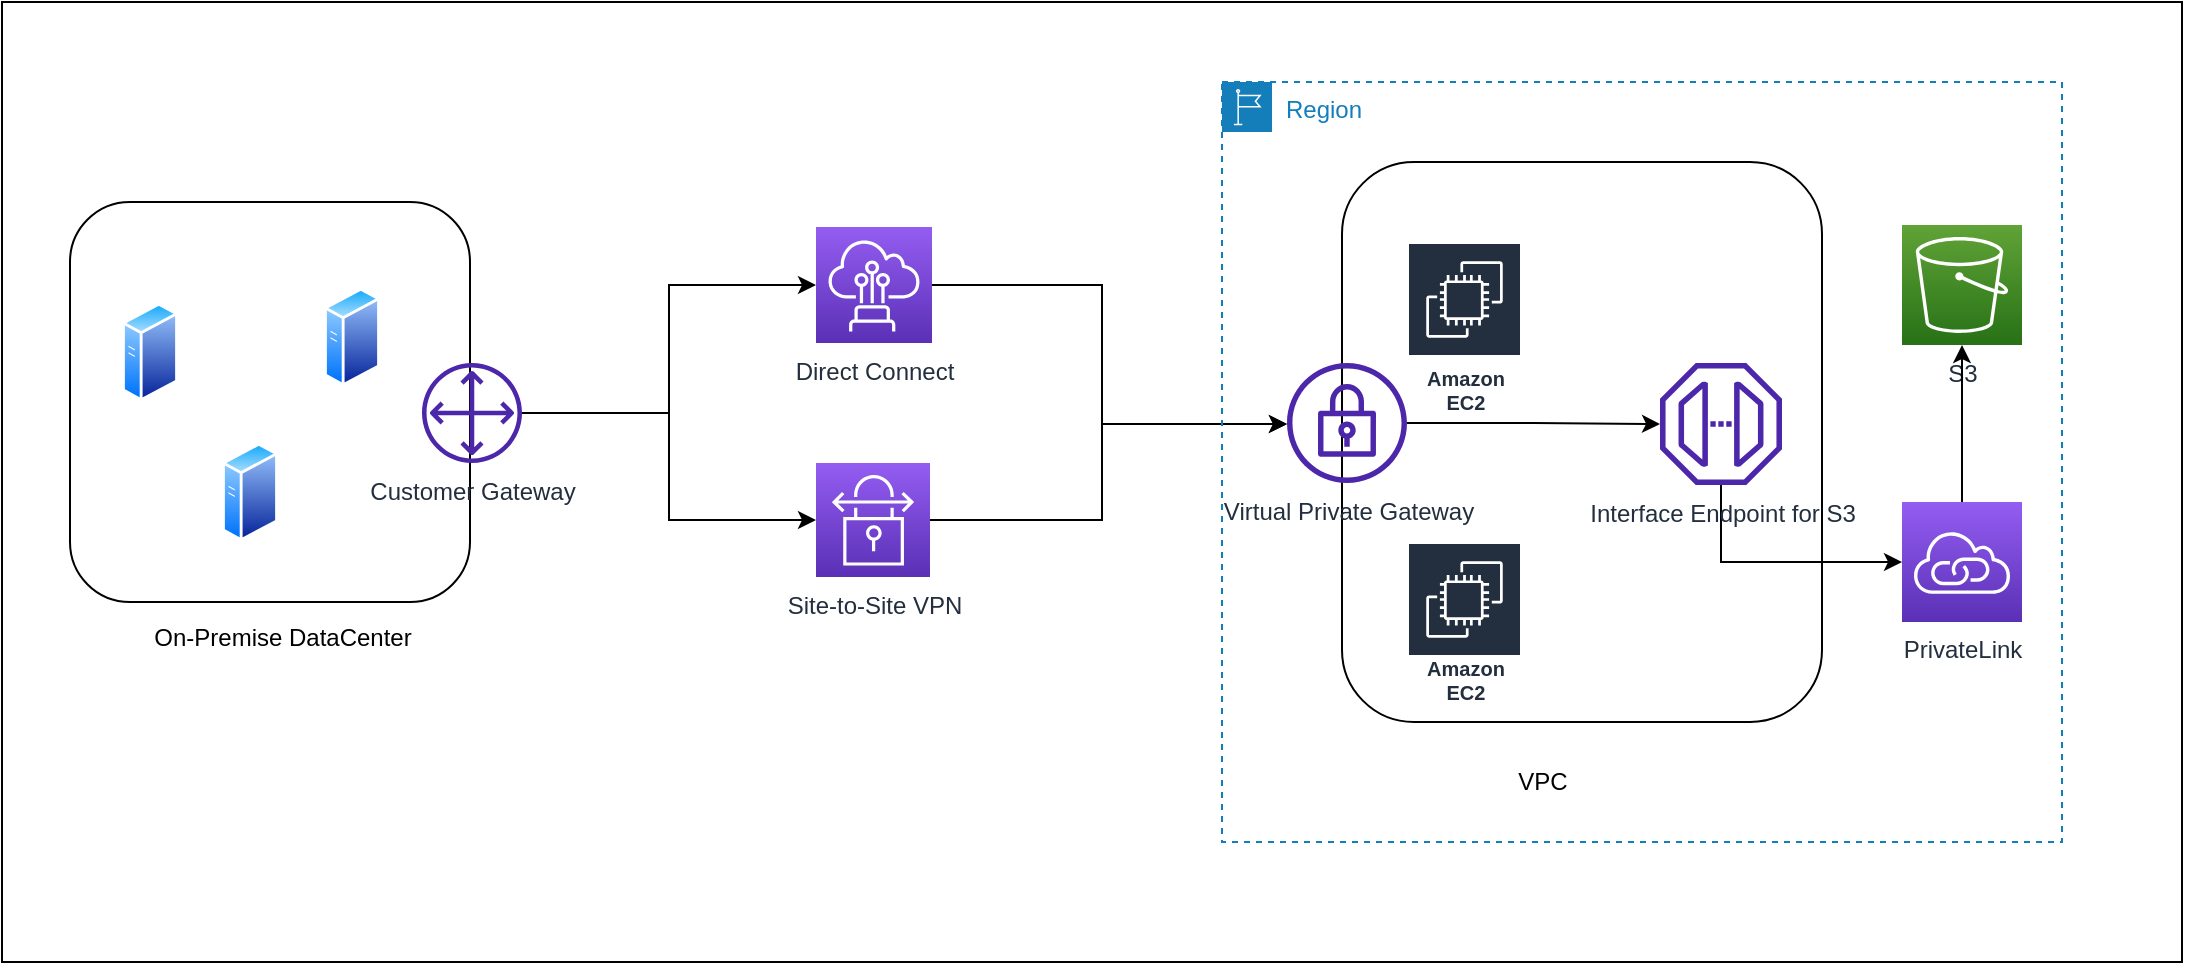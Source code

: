 <mxfile version="20.0.1" type="github">
  <diagram id="dfy3F8uDQ1-Ea8STjgPl" name="Page-1">
    <mxGraphModel dx="2233" dy="800" grid="1" gridSize="10" guides="1" tooltips="1" connect="1" arrows="1" fold="1" page="1" pageScale="1" pageWidth="850" pageHeight="1100" math="0" shadow="0">
      <root>
        <mxCell id="0" />
        <mxCell id="1" parent="0" />
        <mxCell id="bn2ZPGk8-MvQFLuwIkzj-34" value="" style="rounded=0;whiteSpace=wrap;html=1;" vertex="1" parent="1">
          <mxGeometry x="-40" y="40" width="1090" height="480" as="geometry" />
        </mxCell>
        <mxCell id="bn2ZPGk8-MvQFLuwIkzj-1" value="" style="rounded=1;whiteSpace=wrap;html=1;" vertex="1" parent="1">
          <mxGeometry x="-6" y="140" width="200" height="200" as="geometry" />
        </mxCell>
        <mxCell id="bn2ZPGk8-MvQFLuwIkzj-2" value="" style="aspect=fixed;perimeter=ellipsePerimeter;html=1;align=center;shadow=0;dashed=0;spacingTop=3;image;image=img/lib/active_directory/generic_server.svg;" vertex="1" parent="1">
          <mxGeometry x="20" y="190" width="28.0" height="50" as="geometry" />
        </mxCell>
        <mxCell id="bn2ZPGk8-MvQFLuwIkzj-3" value="" style="aspect=fixed;perimeter=ellipsePerimeter;html=1;align=center;shadow=0;dashed=0;spacingTop=3;image;image=img/lib/active_directory/generic_server.svg;" vertex="1" parent="1">
          <mxGeometry x="121" y="182.5" width="28.0" height="50" as="geometry" />
        </mxCell>
        <mxCell id="bn2ZPGk8-MvQFLuwIkzj-4" value="" style="aspect=fixed;perimeter=ellipsePerimeter;html=1;align=center;shadow=0;dashed=0;spacingTop=3;image;image=img/lib/active_directory/generic_server.svg;" vertex="1" parent="1">
          <mxGeometry x="70" y="260" width="28.0" height="50" as="geometry" />
        </mxCell>
        <mxCell id="bn2ZPGk8-MvQFLuwIkzj-6" value="&lt;div align=&quot;left&quot;&gt;&lt;br&gt;&lt;/div&gt;" style="rounded=1;whiteSpace=wrap;html=1;" vertex="1" parent="1">
          <mxGeometry x="630" y="120" width="240" height="280" as="geometry" />
        </mxCell>
        <mxCell id="bn2ZPGk8-MvQFLuwIkzj-28" style="edgeStyle=orthogonalEdgeStyle;rounded=0;orthogonalLoop=1;jettySize=auto;html=1;" edge="1" parent="1" source="bn2ZPGk8-MvQFLuwIkzj-7" target="bn2ZPGk8-MvQFLuwIkzj-19">
          <mxGeometry relative="1" as="geometry">
            <Array as="points">
              <mxPoint x="510" y="182" />
              <mxPoint x="510" y="251" />
            </Array>
          </mxGeometry>
        </mxCell>
        <mxCell id="bn2ZPGk8-MvQFLuwIkzj-7" value="Direct Connect" style="sketch=0;points=[[0,0,0],[0.25,0,0],[0.5,0,0],[0.75,0,0],[1,0,0],[0,1,0],[0.25,1,0],[0.5,1,0],[0.75,1,0],[1,1,0],[0,0.25,0],[0,0.5,0],[0,0.75,0],[1,0.25,0],[1,0.5,0],[1,0.75,0]];outlineConnect=0;fontColor=#232F3E;gradientColor=#945DF2;gradientDirection=north;fillColor=#5A30B5;strokeColor=#ffffff;dashed=0;verticalLabelPosition=bottom;verticalAlign=top;align=center;html=1;fontSize=12;fontStyle=0;aspect=fixed;shape=mxgraph.aws4.resourceIcon;resIcon=mxgraph.aws4.direct_connect;" vertex="1" parent="1">
          <mxGeometry x="367" y="152.5" width="58" height="58" as="geometry" />
        </mxCell>
        <mxCell id="bn2ZPGk8-MvQFLuwIkzj-8" value="S3" style="sketch=0;points=[[0,0,0],[0.25,0,0],[0.5,0,0],[0.75,0,0],[1,0,0],[0,1,0],[0.25,1,0],[0.5,1,0],[0.75,1,0],[1,1,0],[0,0.25,0],[0,0.5,0],[0,0.75,0],[1,0.25,0],[1,0.5,0],[1,0.75,0]];outlineConnect=0;fontColor=#232F3E;gradientColor=#60A337;gradientDirection=north;fillColor=#277116;strokeColor=#ffffff;dashed=0;verticalLabelPosition=bottom;verticalAlign=top;align=center;html=1;fontSize=12;fontStyle=0;aspect=fixed;shape=mxgraph.aws4.resourceIcon;resIcon=mxgraph.aws4.s3;" vertex="1" parent="1">
          <mxGeometry x="910" y="151.5" width="60" height="60" as="geometry" />
        </mxCell>
        <mxCell id="bn2ZPGk8-MvQFLuwIkzj-9" value="Amazon EC2" style="sketch=0;outlineConnect=0;fontColor=#232F3E;gradientColor=none;strokeColor=#ffffff;fillColor=#232F3E;dashed=0;verticalLabelPosition=middle;verticalAlign=bottom;align=center;html=1;whiteSpace=wrap;fontSize=10;fontStyle=1;spacing=3;shape=mxgraph.aws4.productIcon;prIcon=mxgraph.aws4.ec2;" vertex="1" parent="1">
          <mxGeometry x="662.5" y="160" width="57.5" height="90" as="geometry" />
        </mxCell>
        <mxCell id="bn2ZPGk8-MvQFLuwIkzj-10" value="VPC" style="text;html=1;resizable=0;autosize=1;align=center;verticalAlign=middle;points=[];fillColor=none;strokeColor=none;rounded=0;" vertex="1" parent="1">
          <mxGeometry x="710" y="420" width="40" height="20" as="geometry" />
        </mxCell>
        <mxCell id="bn2ZPGk8-MvQFLuwIkzj-29" style="edgeStyle=orthogonalEdgeStyle;rounded=0;orthogonalLoop=1;jettySize=auto;html=1;" edge="1" parent="1" source="bn2ZPGk8-MvQFLuwIkzj-11" target="bn2ZPGk8-MvQFLuwIkzj-19">
          <mxGeometry relative="1" as="geometry">
            <Array as="points">
              <mxPoint x="510" y="299" />
              <mxPoint x="510" y="251" />
            </Array>
          </mxGeometry>
        </mxCell>
        <mxCell id="bn2ZPGk8-MvQFLuwIkzj-11" value="Site-to-Site VPN" style="sketch=0;points=[[0,0,0],[0.25,0,0],[0.5,0,0],[0.75,0,0],[1,0,0],[0,1,0],[0.25,1,0],[0.5,1,0],[0.75,1,0],[1,1,0],[0,0.25,0],[0,0.5,0],[0,0.75,0],[1,0.25,0],[1,0.5,0],[1,0.75,0]];outlineConnect=0;fontColor=#232F3E;gradientColor=#945DF2;gradientDirection=north;fillColor=#5A30B5;strokeColor=#ffffff;dashed=0;verticalLabelPosition=bottom;verticalAlign=top;align=center;html=1;fontSize=12;fontStyle=0;aspect=fixed;shape=mxgraph.aws4.resourceIcon;resIcon=mxgraph.aws4.site_to_site_vpn;" vertex="1" parent="1">
          <mxGeometry x="367" y="270.5" width="57" height="57" as="geometry" />
        </mxCell>
        <mxCell id="bn2ZPGk8-MvQFLuwIkzj-22" style="edgeStyle=orthogonalEdgeStyle;rounded=0;orthogonalLoop=1;jettySize=auto;html=1;entryX=0;entryY=0.5;entryDx=0;entryDy=0;entryPerimeter=0;" edge="1" parent="1" source="bn2ZPGk8-MvQFLuwIkzj-18" target="bn2ZPGk8-MvQFLuwIkzj-7">
          <mxGeometry relative="1" as="geometry" />
        </mxCell>
        <mxCell id="bn2ZPGk8-MvQFLuwIkzj-23" style="edgeStyle=orthogonalEdgeStyle;rounded=0;orthogonalLoop=1;jettySize=auto;html=1;" edge="1" parent="1" source="bn2ZPGk8-MvQFLuwIkzj-18" target="bn2ZPGk8-MvQFLuwIkzj-11">
          <mxGeometry relative="1" as="geometry" />
        </mxCell>
        <mxCell id="bn2ZPGk8-MvQFLuwIkzj-18" value="Customer Gateway" style="sketch=0;outlineConnect=0;fontColor=#232F3E;gradientColor=none;fillColor=#4D27AA;strokeColor=none;dashed=0;verticalLabelPosition=bottom;verticalAlign=top;align=center;html=1;fontSize=12;fontStyle=0;aspect=fixed;pointerEvents=1;shape=mxgraph.aws4.customer_gateway;" vertex="1" parent="1">
          <mxGeometry x="170" y="220.5" width="50" height="50" as="geometry" />
        </mxCell>
        <mxCell id="bn2ZPGk8-MvQFLuwIkzj-27" style="edgeStyle=orthogonalEdgeStyle;rounded=0;orthogonalLoop=1;jettySize=auto;html=1;" edge="1" parent="1" source="bn2ZPGk8-MvQFLuwIkzj-19" target="bn2ZPGk8-MvQFLuwIkzj-20">
          <mxGeometry relative="1" as="geometry" />
        </mxCell>
        <mxCell id="bn2ZPGk8-MvQFLuwIkzj-19" value="Virtual Private Gateway" style="sketch=0;outlineConnect=0;fontColor=#232F3E;gradientColor=none;fillColor=#4D27AA;strokeColor=none;dashed=0;verticalLabelPosition=bottom;verticalAlign=top;align=center;html=1;fontSize=12;fontStyle=0;aspect=fixed;pointerEvents=1;shape=mxgraph.aws4.vpn_gateway;" vertex="1" parent="1">
          <mxGeometry x="602.5" y="220.5" width="60" height="60" as="geometry" />
        </mxCell>
        <mxCell id="bn2ZPGk8-MvQFLuwIkzj-30" style="edgeStyle=orthogonalEdgeStyle;rounded=0;orthogonalLoop=1;jettySize=auto;html=1;entryX=0;entryY=0.5;entryDx=0;entryDy=0;entryPerimeter=0;" edge="1" parent="1" source="bn2ZPGk8-MvQFLuwIkzj-20" target="bn2ZPGk8-MvQFLuwIkzj-21">
          <mxGeometry relative="1" as="geometry">
            <Array as="points">
              <mxPoint x="820" y="320" />
            </Array>
          </mxGeometry>
        </mxCell>
        <mxCell id="bn2ZPGk8-MvQFLuwIkzj-20" value="Interface Endpoint for S3" style="sketch=0;outlineConnect=0;fontColor=#232F3E;gradientColor=none;fillColor=#4D27AA;strokeColor=none;dashed=0;verticalLabelPosition=bottom;verticalAlign=top;align=center;html=1;fontSize=12;fontStyle=0;aspect=fixed;pointerEvents=1;shape=mxgraph.aws4.endpoint;" vertex="1" parent="1">
          <mxGeometry x="789" y="220.5" width="61" height="61" as="geometry" />
        </mxCell>
        <mxCell id="bn2ZPGk8-MvQFLuwIkzj-31" style="edgeStyle=orthogonalEdgeStyle;rounded=0;orthogonalLoop=1;jettySize=auto;html=1;exitX=0.5;exitY=0;exitDx=0;exitDy=0;exitPerimeter=0;" edge="1" parent="1" source="bn2ZPGk8-MvQFLuwIkzj-21" target="bn2ZPGk8-MvQFLuwIkzj-8">
          <mxGeometry relative="1" as="geometry" />
        </mxCell>
        <mxCell id="bn2ZPGk8-MvQFLuwIkzj-21" value="PrivateLink" style="sketch=0;points=[[0,0,0],[0.25,0,0],[0.5,0,0],[0.75,0,0],[1,0,0],[0,1,0],[0.25,1,0],[0.5,1,0],[0.75,1,0],[1,1,0],[0,0.25,0],[0,0.5,0],[0,0.75,0],[1,0.25,0],[1,0.5,0],[1,0.75,0]];outlineConnect=0;fontColor=#232F3E;gradientColor=#945DF2;gradientDirection=north;fillColor=#5A30B5;strokeColor=#ffffff;dashed=0;verticalLabelPosition=bottom;verticalAlign=top;align=center;html=1;fontSize=12;fontStyle=0;aspect=fixed;shape=mxgraph.aws4.resourceIcon;resIcon=mxgraph.aws4.vpc_privatelink;" vertex="1" parent="1">
          <mxGeometry x="910" y="290" width="60" height="60" as="geometry" />
        </mxCell>
        <mxCell id="bn2ZPGk8-MvQFLuwIkzj-26" value="On-Premise DataCenter" style="text;html=1;resizable=0;autosize=1;align=center;verticalAlign=middle;points=[];fillColor=none;strokeColor=none;rounded=0;" vertex="1" parent="1">
          <mxGeometry x="30" y="347.5" width="140" height="20" as="geometry" />
        </mxCell>
        <mxCell id="bn2ZPGk8-MvQFLuwIkzj-32" value="Region" style="points=[[0,0],[0.25,0],[0.5,0],[0.75,0],[1,0],[1,0.25],[1,0.5],[1,0.75],[1,1],[0.75,1],[0.5,1],[0.25,1],[0,1],[0,0.75],[0,0.5],[0,0.25]];outlineConnect=0;gradientColor=none;html=1;whiteSpace=wrap;fontSize=12;fontStyle=0;container=1;pointerEvents=0;collapsible=0;recursiveResize=0;shape=mxgraph.aws4.group;grIcon=mxgraph.aws4.group_region;strokeColor=#147EBA;fillColor=none;verticalAlign=top;align=left;spacingLeft=30;fontColor=#147EBA;dashed=1;" vertex="1" parent="1">
          <mxGeometry x="570" y="80" width="420" height="380" as="geometry" />
        </mxCell>
        <mxCell id="bn2ZPGk8-MvQFLuwIkzj-17" value="Amazon EC2" style="sketch=0;outlineConnect=0;fontColor=#232F3E;gradientColor=none;strokeColor=#ffffff;fillColor=#232F3E;dashed=0;verticalLabelPosition=middle;verticalAlign=bottom;align=center;html=1;whiteSpace=wrap;fontSize=10;fontStyle=1;spacing=3;shape=mxgraph.aws4.productIcon;prIcon=mxgraph.aws4.ec2;" vertex="1" parent="bn2ZPGk8-MvQFLuwIkzj-32">
          <mxGeometry x="92.5" y="230" width="57.5" height="85" as="geometry" />
        </mxCell>
      </root>
    </mxGraphModel>
  </diagram>
</mxfile>
